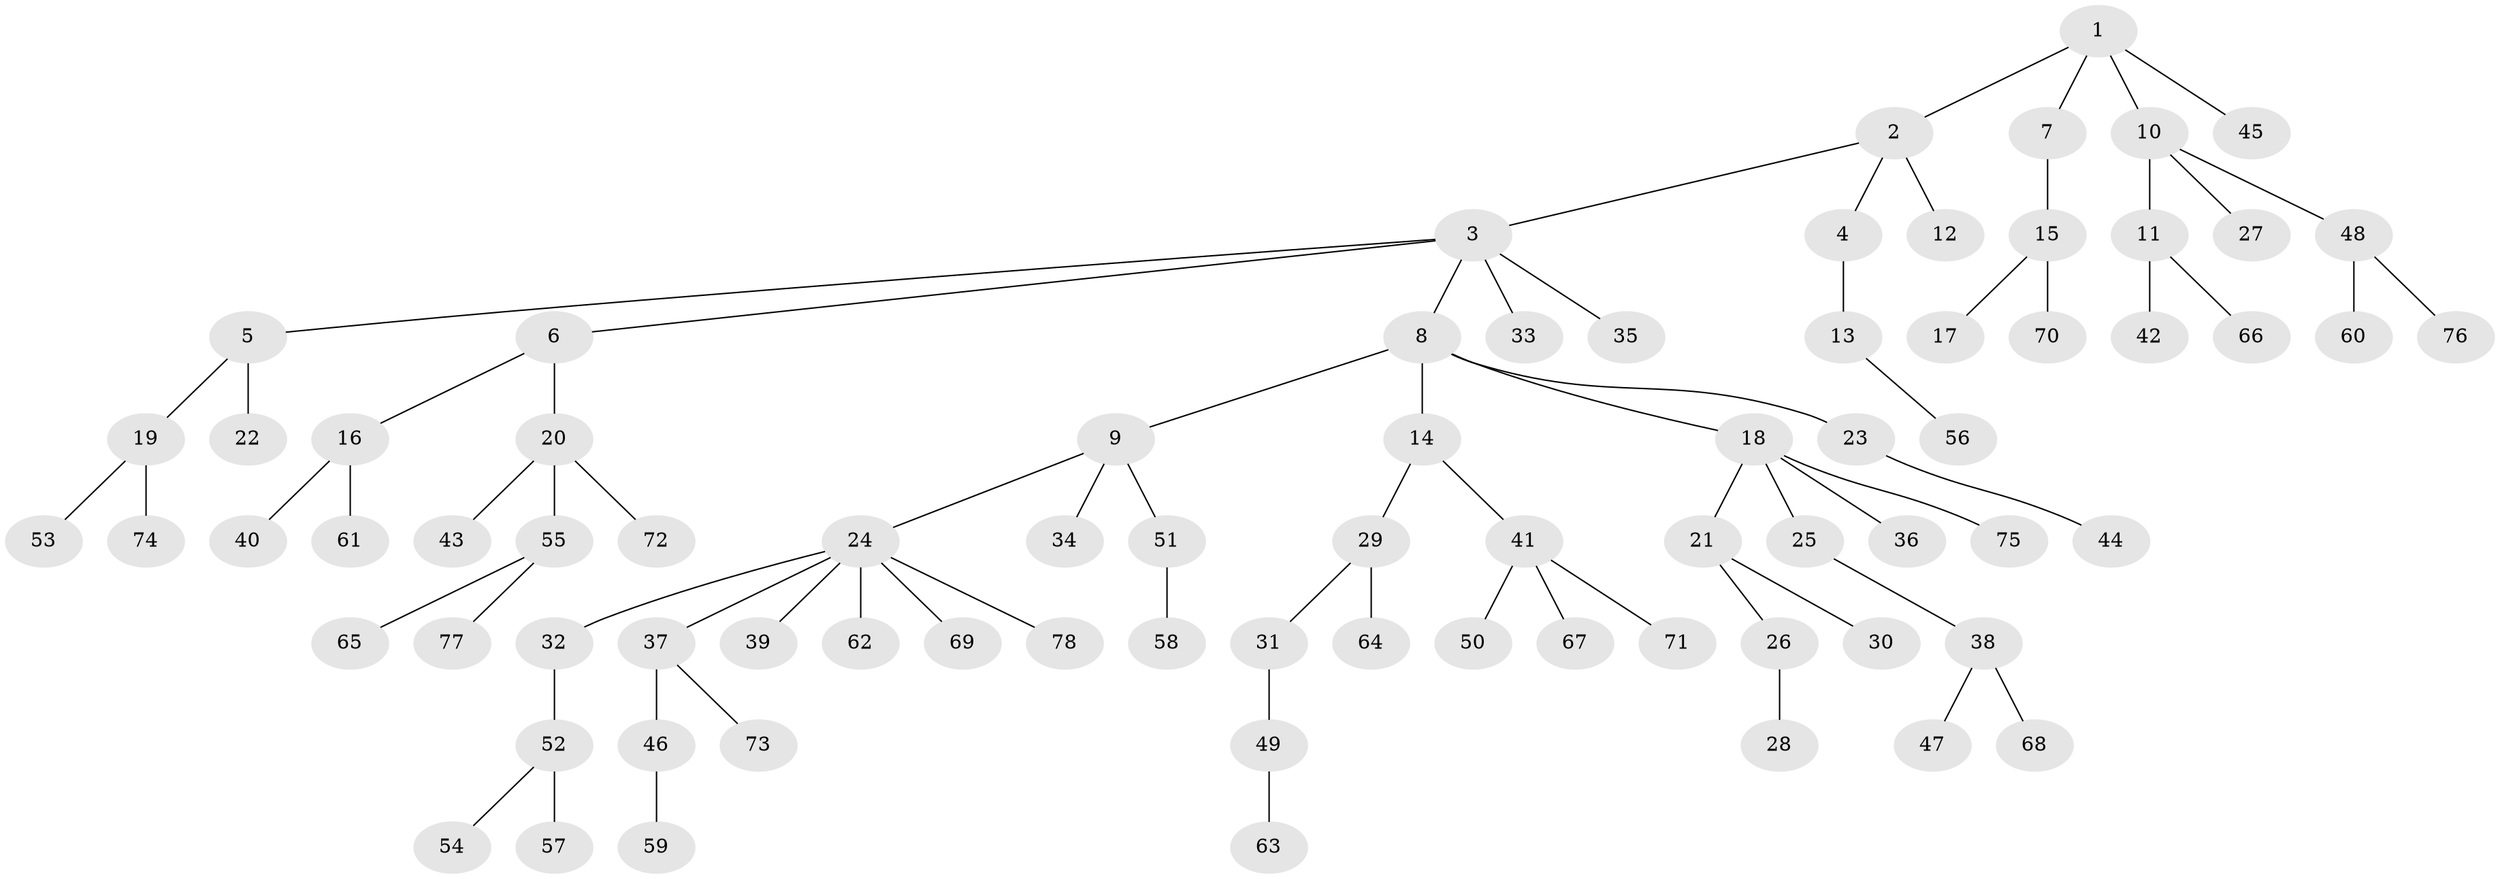 // coarse degree distribution, {2: 0.10256410256410256, 1: 0.8461538461538461, 30: 0.02564102564102564, 5: 0.02564102564102564}
// Generated by graph-tools (version 1.1) at 2025/55/03/04/25 21:55:37]
// undirected, 78 vertices, 77 edges
graph export_dot {
graph [start="1"]
  node [color=gray90,style=filled];
  1;
  2;
  3;
  4;
  5;
  6;
  7;
  8;
  9;
  10;
  11;
  12;
  13;
  14;
  15;
  16;
  17;
  18;
  19;
  20;
  21;
  22;
  23;
  24;
  25;
  26;
  27;
  28;
  29;
  30;
  31;
  32;
  33;
  34;
  35;
  36;
  37;
  38;
  39;
  40;
  41;
  42;
  43;
  44;
  45;
  46;
  47;
  48;
  49;
  50;
  51;
  52;
  53;
  54;
  55;
  56;
  57;
  58;
  59;
  60;
  61;
  62;
  63;
  64;
  65;
  66;
  67;
  68;
  69;
  70;
  71;
  72;
  73;
  74;
  75;
  76;
  77;
  78;
  1 -- 2;
  1 -- 7;
  1 -- 10;
  1 -- 45;
  2 -- 3;
  2 -- 4;
  2 -- 12;
  3 -- 5;
  3 -- 6;
  3 -- 8;
  3 -- 33;
  3 -- 35;
  4 -- 13;
  5 -- 19;
  5 -- 22;
  6 -- 16;
  6 -- 20;
  7 -- 15;
  8 -- 9;
  8 -- 14;
  8 -- 18;
  8 -- 23;
  9 -- 24;
  9 -- 34;
  9 -- 51;
  10 -- 11;
  10 -- 27;
  10 -- 48;
  11 -- 42;
  11 -- 66;
  13 -- 56;
  14 -- 29;
  14 -- 41;
  15 -- 17;
  15 -- 70;
  16 -- 40;
  16 -- 61;
  18 -- 21;
  18 -- 25;
  18 -- 36;
  18 -- 75;
  19 -- 53;
  19 -- 74;
  20 -- 43;
  20 -- 55;
  20 -- 72;
  21 -- 26;
  21 -- 30;
  23 -- 44;
  24 -- 32;
  24 -- 37;
  24 -- 39;
  24 -- 62;
  24 -- 69;
  24 -- 78;
  25 -- 38;
  26 -- 28;
  29 -- 31;
  29 -- 64;
  31 -- 49;
  32 -- 52;
  37 -- 46;
  37 -- 73;
  38 -- 47;
  38 -- 68;
  41 -- 50;
  41 -- 67;
  41 -- 71;
  46 -- 59;
  48 -- 60;
  48 -- 76;
  49 -- 63;
  51 -- 58;
  52 -- 54;
  52 -- 57;
  55 -- 65;
  55 -- 77;
}
